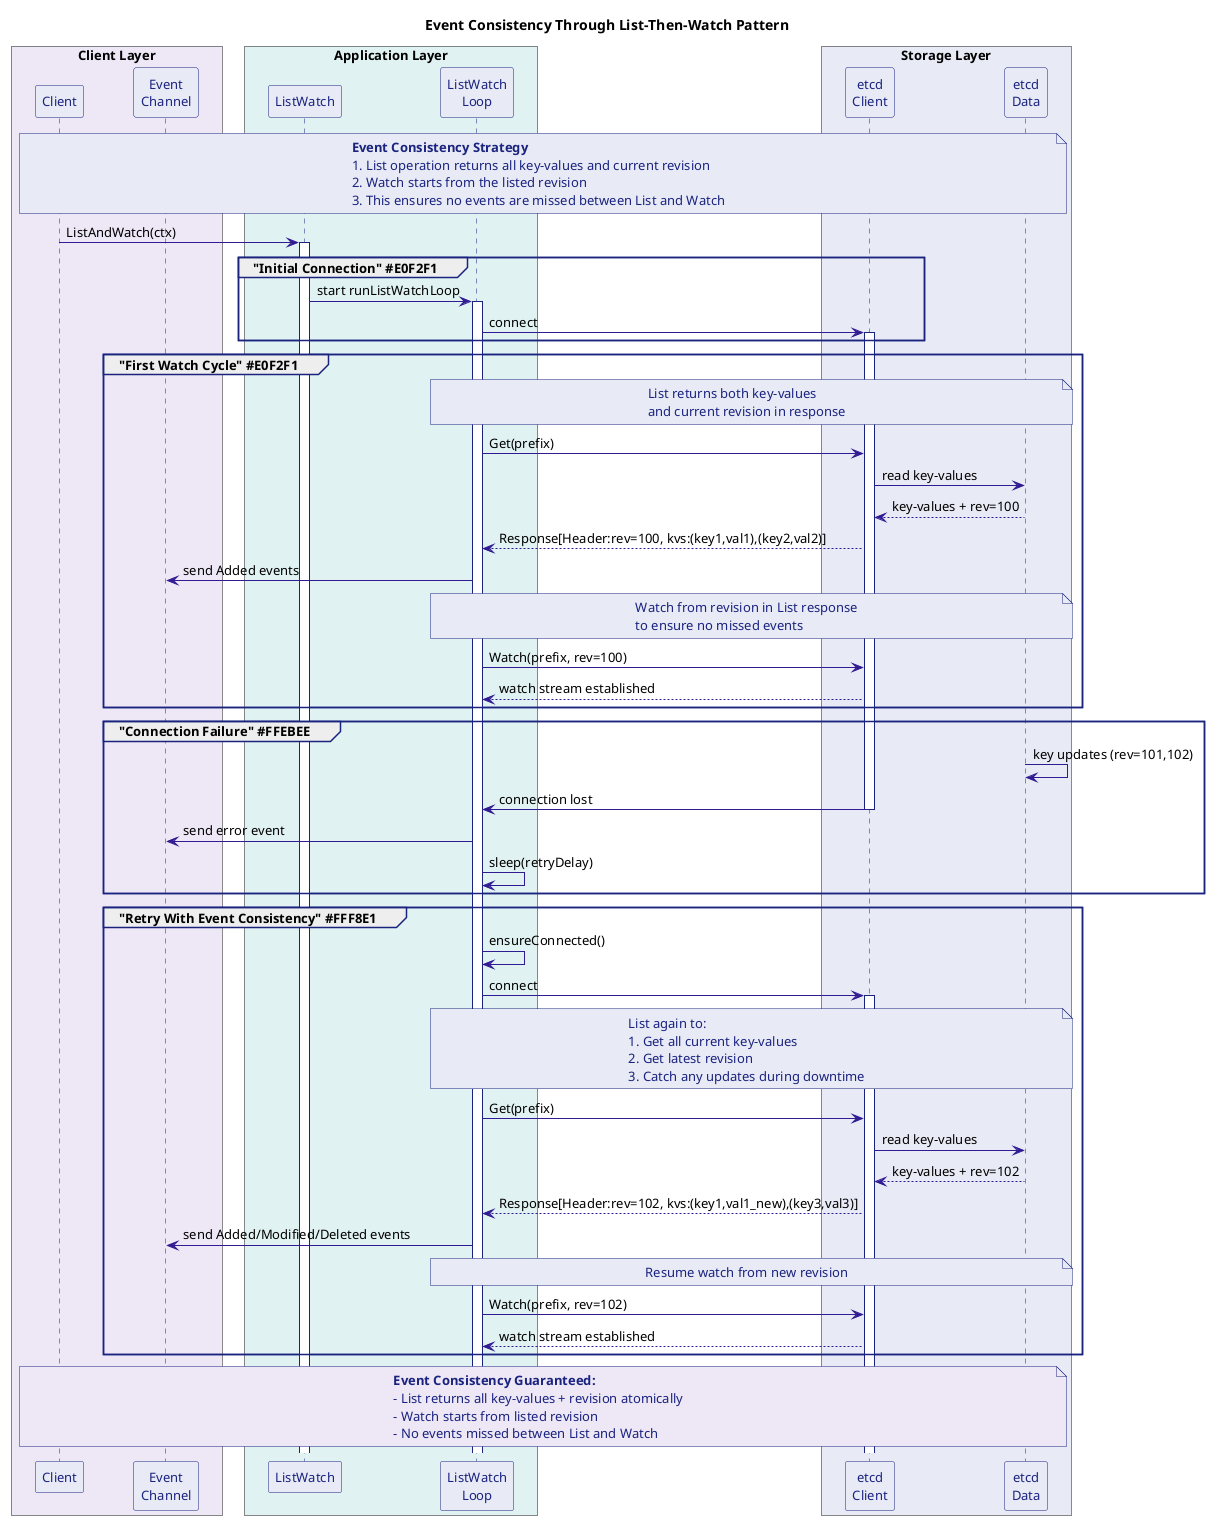 @startuml
!define DARK_BLUE #1A237E
!define LIGHT_BLUE #E8EAF6
!define DARK_TEAL #004D40
!define LIGHT_TEAL #E0F2F1
!define DARK_AMBER #FF6F00
!define LIGHT_AMBER #FFF8E1
!define DARK_RED #B71C1C
!define LIGHT_RED #FFEBEE
!define DARK_PURPLE #311B92
!define LIGHT_PURPLE #EDE7F6

skinparam {
    SequenceGroupBodyBackgroundColor transparent
    ParticipantPadding 20
    BoxPadding 10
    DefaultFontSize 13
    DefaultFontStyle bold
    
    NoteBorderColor DARK_BLUE
    NoteBackgroundColor LIGHT_BLUE
    NoteFontColor DARK_BLUE
    
    SequenceLifeLineBorderColor DARK_BLUE
    SequenceGroupBorderColor DARK_BLUE
    
    ParticipantBorderColor DARK_BLUE
    ParticipantBackgroundColor LIGHT_BLUE
    ParticipantFontColor DARK_BLUE
    
    ArrowColor DARK_PURPLE
    
    BoxBorderColor DARK_BLUE
    BoxBackgroundColor transparent
}

title Event Consistency Through List-Then-Watch Pattern

box "Client Layer" LIGHT_PURPLE
participant "Client" as Client
participant "Event\nChannel" as Channel
end box

box "Application Layer" LIGHT_TEAL
participant "ListWatch" as ListWatch
participant "ListWatch\nLoop" as Loop
end box

box "Storage Layer" LIGHT_BLUE
participant "etcd\nClient" as Etcd
participant "etcd\nData" as Data
end box

note across LIGHT_BLUE
    <b>Event Consistency Strategy
    1. List operation returns all key-values and current revision
    2. Watch starts from the listed revision
    3. This ensures no events are missed between List and Watch
end note

Client -> ListWatch: ListAndWatch(ctx)
activate ListWatch

group "Initial Connection" LIGHT_TEAL
    ListWatch -> Loop: start runListWatchLoop
    activate Loop
    Loop -> Etcd: connect
    activate Etcd
end

group "First Watch Cycle" LIGHT_TEAL
    note over Loop, Data
        List returns both key-values 
        and current revision in response
    end note
    Loop -> Etcd: Get(prefix)
    Etcd -> Data: read key-values
    Data --> Etcd: key-values + rev=100
    Etcd --> Loop: Response[Header:rev=100, kvs:(key1,val1),(key2,val2)]
    Loop -> Channel: send Added events
    
    note over Loop, Data
        Watch from revision in List response
        to ensure no missed events
    end note
    Loop -> Etcd: Watch(prefix, rev=100)
    Etcd --> Loop: watch stream established
end

group "Connection Failure" LIGHT_RED
    Data -> Data: key updates (rev=101,102)
    Etcd -> Loop: connection lost
    deactivate Etcd
    Loop -> Channel: send error event
    Loop -> Loop: sleep(retryDelay)
end

group "Retry With Event Consistency" LIGHT_AMBER
    Loop -> Loop: ensureConnected()
    Loop -> Etcd: connect
    activate Etcd
    
    note over Loop, Data
        List again to:
        1. Get all current key-values
        2. Get latest revision
        3. Catch any updates during downtime
    end note
    
    Loop -> Etcd: Get(prefix)
    Etcd -> Data: read key-values
    Data --> Etcd: key-values + rev=102
    Etcd --> Loop: Response[Header:rev=102, kvs:(key1,val1_new),(key3,val3)]
    Loop -> Channel: send Added/Modified/Deleted events
    
    note over Loop, Data
        Resume watch from new revision
    end note
    Loop -> Etcd: Watch(prefix, rev=102)
    Etcd --> Loop: watch stream established
end

note across LIGHT_PURPLE
    <b>Event Consistency Guaranteed:
    - List returns all key-values + revision atomically
    - Watch starts from listed revision
    - No events missed between List and Watch
end note

@enduml
